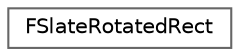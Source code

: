 digraph "Graphical Class Hierarchy"
{
 // INTERACTIVE_SVG=YES
 // LATEX_PDF_SIZE
  bgcolor="transparent";
  edge [fontname=Helvetica,fontsize=10,labelfontname=Helvetica,labelfontsize=10];
  node [fontname=Helvetica,fontsize=10,shape=box,height=0.2,width=0.4];
  rankdir="LR";
  Node0 [id="Node000000",label="FSlateRotatedRect",height=0.2,width=0.4,color="grey40", fillcolor="white", style="filled",URL="$d6/deb/structFSlateRotatedRect.html",tooltip="Stores a rectangle that has been transformed by an arbitrary render transform."];
}
